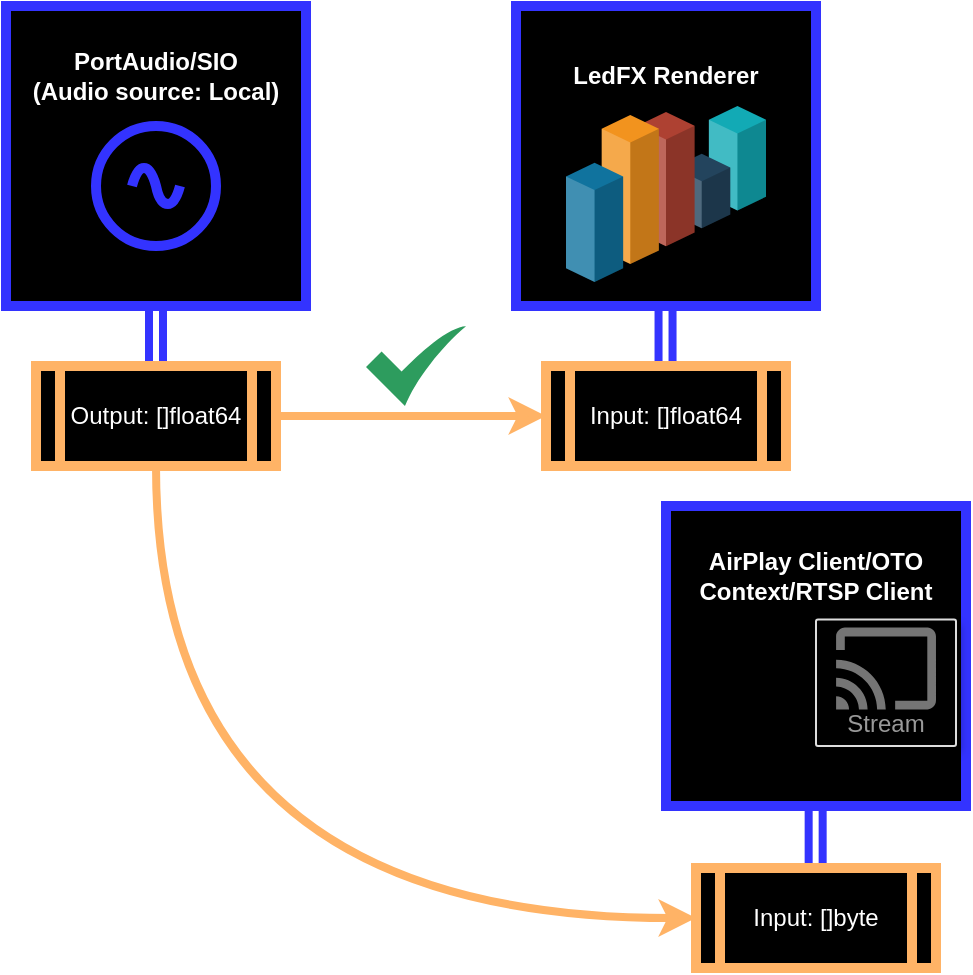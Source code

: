 <mxfile version="16.5.2" type="github">
  <diagram id="TKtXkwdNp5e-amdSs1oQ" name="Page-1">
    <mxGraphModel dx="1072" dy="674" grid="1" gridSize="10" guides="1" tooltips="1" connect="1" arrows="1" fold="1" page="1" pageScale="1" pageWidth="850" pageHeight="1100" math="0" shadow="0">
      <root>
        <mxCell id="0" />
        <mxCell id="1" parent="0" />
        <mxCell id="timbYl224g83TmoVrKwV-48" value="" style="sketch=0;html=1;strokeColor=none;shadow=0;align=center;verticalAlign=top;fillColor=#2D9C5E;shape=mxgraph.gcp2.check;fontFamily=Helvetica;fontSize=11;fontColor=#FFFFFF;" vertex="1" parent="1">
          <mxGeometry x="480" y="580" width="50" height="40" as="geometry" />
        </mxCell>
        <mxCell id="timbYl224g83TmoVrKwV-6" style="edgeStyle=orthogonalEdgeStyle;rounded=0;orthogonalLoop=1;jettySize=auto;html=1;entryX=0.5;entryY=0;entryDx=0;entryDy=0;fontColor=#FFFFFF;shape=link;strokeWidth=4;strokeColor=#3333FF;" edge="1" parent="1" source="timbYl224g83TmoVrKwV-1" target="timbYl224g83TmoVrKwV-4">
          <mxGeometry relative="1" as="geometry" />
        </mxCell>
        <mxCell id="timbYl224g83TmoVrKwV-1" value="&lt;b&gt;&lt;font color=&quot;#ffffff&quot; style=&quot;line-height: 1.2&quot;&gt;PortAudio/SIO&lt;br&gt;(Audio source: Local)&lt;br&gt;&lt;/font&gt;&lt;/b&gt;" style="whiteSpace=wrap;html=1;aspect=fixed;fillColor=#000000;strokeWidth=5;strokeColor=#3333FF;spacingTop=-80;" vertex="1" parent="1">
          <mxGeometry x="300" y="420" width="150" height="150" as="geometry" />
        </mxCell>
        <mxCell id="timbYl224g83TmoVrKwV-17" style="edgeStyle=orthogonalEdgeStyle;rounded=0;orthogonalLoop=1;jettySize=auto;html=1;entryX=0.5;entryY=0;entryDx=0;entryDy=0;fontColor=#FFFFFF;shape=link;strokeWidth=4;strokeColor=#3333FF;" edge="1" parent="1">
          <mxGeometry relative="1" as="geometry">
            <mxPoint x="629.77" y="570" as="sourcePoint" />
            <mxPoint x="629.77" y="600" as="targetPoint" />
          </mxGeometry>
        </mxCell>
        <mxCell id="timbYl224g83TmoVrKwV-2" value="" style="pointerEvents=1;verticalLabelPosition=bottom;shadow=0;dashed=0;align=center;html=1;verticalAlign=top;shape=mxgraph.electrical.signal_sources.source;aspect=fixed;points=[[0.5,0,0],[1,0.5,0],[0.5,1,0],[0,0.5,0]];elSignalType=ac;fontColor=#FFFFFF;strokeColor=#3333FF;strokeWidth=5;fillColor=#000000;" vertex="1" parent="1">
          <mxGeometry x="345" y="480" width="60" height="60" as="geometry" />
        </mxCell>
        <mxCell id="timbYl224g83TmoVrKwV-8" style="edgeStyle=orthogonalEdgeStyle;rounded=0;orthogonalLoop=1;jettySize=auto;html=1;exitX=1;exitY=0.5;exitDx=0;exitDy=0;fontColor=#FFFFFF;strokeColor=#FFB366;strokeWidth=4;entryX=0;entryY=0.5;entryDx=0;entryDy=0;" edge="1" parent="1" source="timbYl224g83TmoVrKwV-4" target="timbYl224g83TmoVrKwV-9">
          <mxGeometry relative="1" as="geometry">
            <mxPoint x="550" y="625.07" as="targetPoint" />
          </mxGeometry>
        </mxCell>
        <mxCell id="timbYl224g83TmoVrKwV-47" style="edgeStyle=orthogonalEdgeStyle;orthogonalLoop=1;jettySize=auto;html=1;exitX=0.5;exitY=1;exitDx=0;exitDy=0;labelBackgroundColor=default;fontFamily=Helvetica;fontSize=11;fontColor=#FFFFFF;endArrow=classic;strokeColor=#FFB366;strokeWidth=4;entryX=0;entryY=0.5;entryDx=0;entryDy=0;curved=1;" edge="1" parent="1" source="timbYl224g83TmoVrKwV-4" target="timbYl224g83TmoVrKwV-42">
          <mxGeometry relative="1" as="geometry">
            <mxPoint x="580" y="880" as="targetPoint" />
          </mxGeometry>
        </mxCell>
        <mxCell id="timbYl224g83TmoVrKwV-4" value="Output: []float64" style="shape=process;whiteSpace=wrap;html=1;backgroundOutline=1;fontColor=#FFFFFF;strokeColor=#FFB366;strokeWidth=5;fillColor=#000000;" vertex="1" parent="1">
          <mxGeometry x="315" y="600" width="120" height="50" as="geometry" />
        </mxCell>
        <mxCell id="timbYl224g83TmoVrKwV-9" value="Input: []float64" style="shape=process;whiteSpace=wrap;html=1;backgroundOutline=1;fontColor=#FFFFFF;strokeColor=#FFB366;strokeWidth=5;fillColor=#000000;" vertex="1" parent="1">
          <mxGeometry x="570" y="600" width="120" height="50" as="geometry" />
        </mxCell>
        <mxCell id="timbYl224g83TmoVrKwV-45" style="edgeStyle=orthogonalEdgeStyle;rounded=0;orthogonalLoop=1;jettySize=auto;html=1;entryX=0.5;entryY=0;entryDx=0;entryDy=0;fontColor=#FFFFFF;shape=link;strokeWidth=4;strokeColor=#3333FF;" edge="1" parent="1">
          <mxGeometry relative="1" as="geometry">
            <mxPoint x="704.83" y="821" as="sourcePoint" />
            <mxPoint x="704.83" y="851" as="targetPoint" />
          </mxGeometry>
        </mxCell>
        <mxCell id="timbYl224g83TmoVrKwV-16" value="&lt;b&gt;&lt;font color=&quot;#ffffff&quot; style=&quot;line-height: 1.2&quot;&gt;LedFX Renderer&lt;/font&gt;&lt;/b&gt;" style="whiteSpace=wrap;html=1;aspect=fixed;fillColor=#000000;strokeWidth=5;strokeColor=#3333FF;spacingTop=-80;" vertex="1" parent="1">
          <mxGeometry x="555" y="420" width="150" height="150" as="geometry" />
        </mxCell>
        <mxCell id="timbYl224g83TmoVrKwV-34" value="" style="group" vertex="1" connectable="0" parent="1">
          <mxGeometry x="580" y="470" width="100" height="88" as="geometry" />
        </mxCell>
        <mxCell id="timbYl224g83TmoVrKwV-29" value="" style="verticalLabelPosition=bottom;verticalAlign=top;html=1;shape=mxgraph.infographic.shadedCube;isoAngle=15;fillColor=#12AAB5;strokeColor=none;shadow=0;fontFamily=Helvetica;fontSize=11;fontColor=#FFFFFF;" vertex="1" parent="timbYl224g83TmoVrKwV-34">
          <mxGeometry x="71.429" width="28.571" height="52.203" as="geometry" />
        </mxCell>
        <mxCell id="timbYl224g83TmoVrKwV-30" value="" style="verticalLabelPosition=bottom;verticalAlign=top;html=1;shape=mxgraph.infographic.shadedCube;isoAngle=15;fillColor=#23445D;strokeColor=none;shadow=0;fontFamily=Helvetica;fontSize=11;fontColor=#FFFFFF;" vertex="1" parent="timbYl224g83TmoVrKwV-34">
          <mxGeometry x="53.571" y="23.864" width="28.571" height="37.288" as="geometry" />
        </mxCell>
        <mxCell id="timbYl224g83TmoVrKwV-31" value="" style="verticalLabelPosition=bottom;verticalAlign=top;html=1;shape=mxgraph.infographic.shadedCube;isoAngle=15;fillColor=#AE4132;strokeColor=none;shadow=0;fontFamily=Helvetica;fontSize=11;fontColor=#FFFFFF;" vertex="1" parent="timbYl224g83TmoVrKwV-34">
          <mxGeometry x="35.714" y="2.983" width="28.571" height="67.119" as="geometry" />
        </mxCell>
        <mxCell id="timbYl224g83TmoVrKwV-32" value="" style="verticalLabelPosition=bottom;verticalAlign=top;html=1;shape=mxgraph.infographic.shadedCube;isoAngle=15;fillColor=#F2931E;strokeColor=none;shadow=0;fontFamily=Helvetica;fontSize=11;fontColor=#FFFFFF;" vertex="1" parent="timbYl224g83TmoVrKwV-34">
          <mxGeometry x="17.857" y="4.475" width="28.571" height="74.576" as="geometry" />
        </mxCell>
        <mxCell id="timbYl224g83TmoVrKwV-33" value="" style="verticalLabelPosition=bottom;verticalAlign=top;html=1;shape=mxgraph.infographic.shadedCube;isoAngle=15;fillColor=#10739E;strokeColor=none;shadow=0;fontFamily=Helvetica;fontSize=11;fontColor=#FFFFFF;" vertex="1" parent="timbYl224g83TmoVrKwV-34">
          <mxGeometry y="28.339" width="28.571" height="59.661" as="geometry" />
        </mxCell>
        <mxCell id="timbYl224g83TmoVrKwV-42" value="Input: []byte" style="shape=process;whiteSpace=wrap;html=1;backgroundOutline=1;fontColor=#FFFFFF;strokeColor=#FFB366;strokeWidth=5;fillColor=#000000;" vertex="1" parent="1">
          <mxGeometry x="645" y="851" width="120" height="50" as="geometry" />
        </mxCell>
        <mxCell id="timbYl224g83TmoVrKwV-46" value="&lt;b&gt;&lt;font color=&quot;#ffffff&quot; style=&quot;line-height: 1.2&quot;&gt;AirPlay Client/OTO Context/RTSP Client&lt;/font&gt;&lt;/b&gt;" style="whiteSpace=wrap;html=1;aspect=fixed;fillColor=#000000;strokeWidth=5;strokeColor=#3333FF;spacingTop=-80;" vertex="1" parent="1">
          <mxGeometry x="630" y="670" width="150" height="150" as="geometry" />
        </mxCell>
        <mxCell id="timbYl224g83TmoVrKwV-58" value="" style="shape=image;html=1;verticalAlign=top;verticalLabelPosition=bottom;labelBackgroundColor=#ffffff;imageAspect=0;aspect=fixed;image=https://cdn4.iconfinder.com/data/icons/socialcones/508/Apple-128.png;fontFamily=Helvetica;fontSize=11;fontColor=#FFFFFF;strokeColor=#FFB366;strokeWidth=5;fillColor=#000000;" vertex="1" parent="1">
          <mxGeometry x="636.75" y="731.75" width="53.25" height="53.25" as="geometry" />
        </mxCell>
        <mxCell id="timbYl224g83TmoVrKwV-61" value="Stream" style="strokeColor=#dddddd;shadow=1;strokeWidth=1;rounded=1;absoluteArcSize=1;arcSize=2;labelPosition=center;verticalLabelPosition=middle;align=center;verticalAlign=bottom;spacingLeft=0;fontColor=#999999;fontSize=12;whiteSpace=wrap;spacingBottom=2;fontFamily=Helvetica;fillColor=#000000;" vertex="1" parent="1">
          <mxGeometry x="705" y="726.75" width="70" height="63.25" as="geometry" />
        </mxCell>
        <mxCell id="timbYl224g83TmoVrKwV-62" value="" style="sketch=0;dashed=0;connectable=0;html=1;fillColor=#757575;strokeColor=none;shape=mxgraph.gcp2.stream;part=1;fontFamily=Helvetica;fontSize=11;fontColor=#FFFFFF;" vertex="1" parent="timbYl224g83TmoVrKwV-61">
          <mxGeometry x="0.5" width="50" height="41" relative="1" as="geometry">
            <mxPoint x="-25" y="4" as="offset" />
          </mxGeometry>
        </mxCell>
        <mxCell id="timbYl224g83TmoVrKwV-65" value="" style="shape=image;html=1;verticalAlign=top;verticalLabelPosition=bottom;labelBackgroundColor=#ffffff;imageAspect=0;aspect=fixed;image=https://cdn3.iconfinder.com/data/icons/flat-actions-icons-9/792/Close_Icon-128.png;fontFamily=Helvetica;fontSize=11;fontColor=#FFFFFF;strokeColor=#FFB366;strokeWidth=5;fillColor=#000000;" vertex="1" parent="1">
          <mxGeometry x="387" y="810" width="63" height="63" as="geometry" />
        </mxCell>
      </root>
    </mxGraphModel>
  </diagram>
</mxfile>
